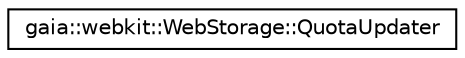 digraph G
{
  edge [fontname="Helvetica",fontsize="10",labelfontname="Helvetica",labelfontsize="10"];
  node [fontname="Helvetica",fontsize="10",shape=record];
  rankdir=LR;
  Node1 [label="gaia::webkit::WebStorage::QuotaUpdater",height=0.2,width=0.4,color="black", fillcolor="white", style="filled",URL="$d1/d6a/classgaia_1_1webkit_1_1_web_storage_1_1_quota_updater.html",tooltip="Encapsulates a callback function to be executed when a new quota is made available."];
}
